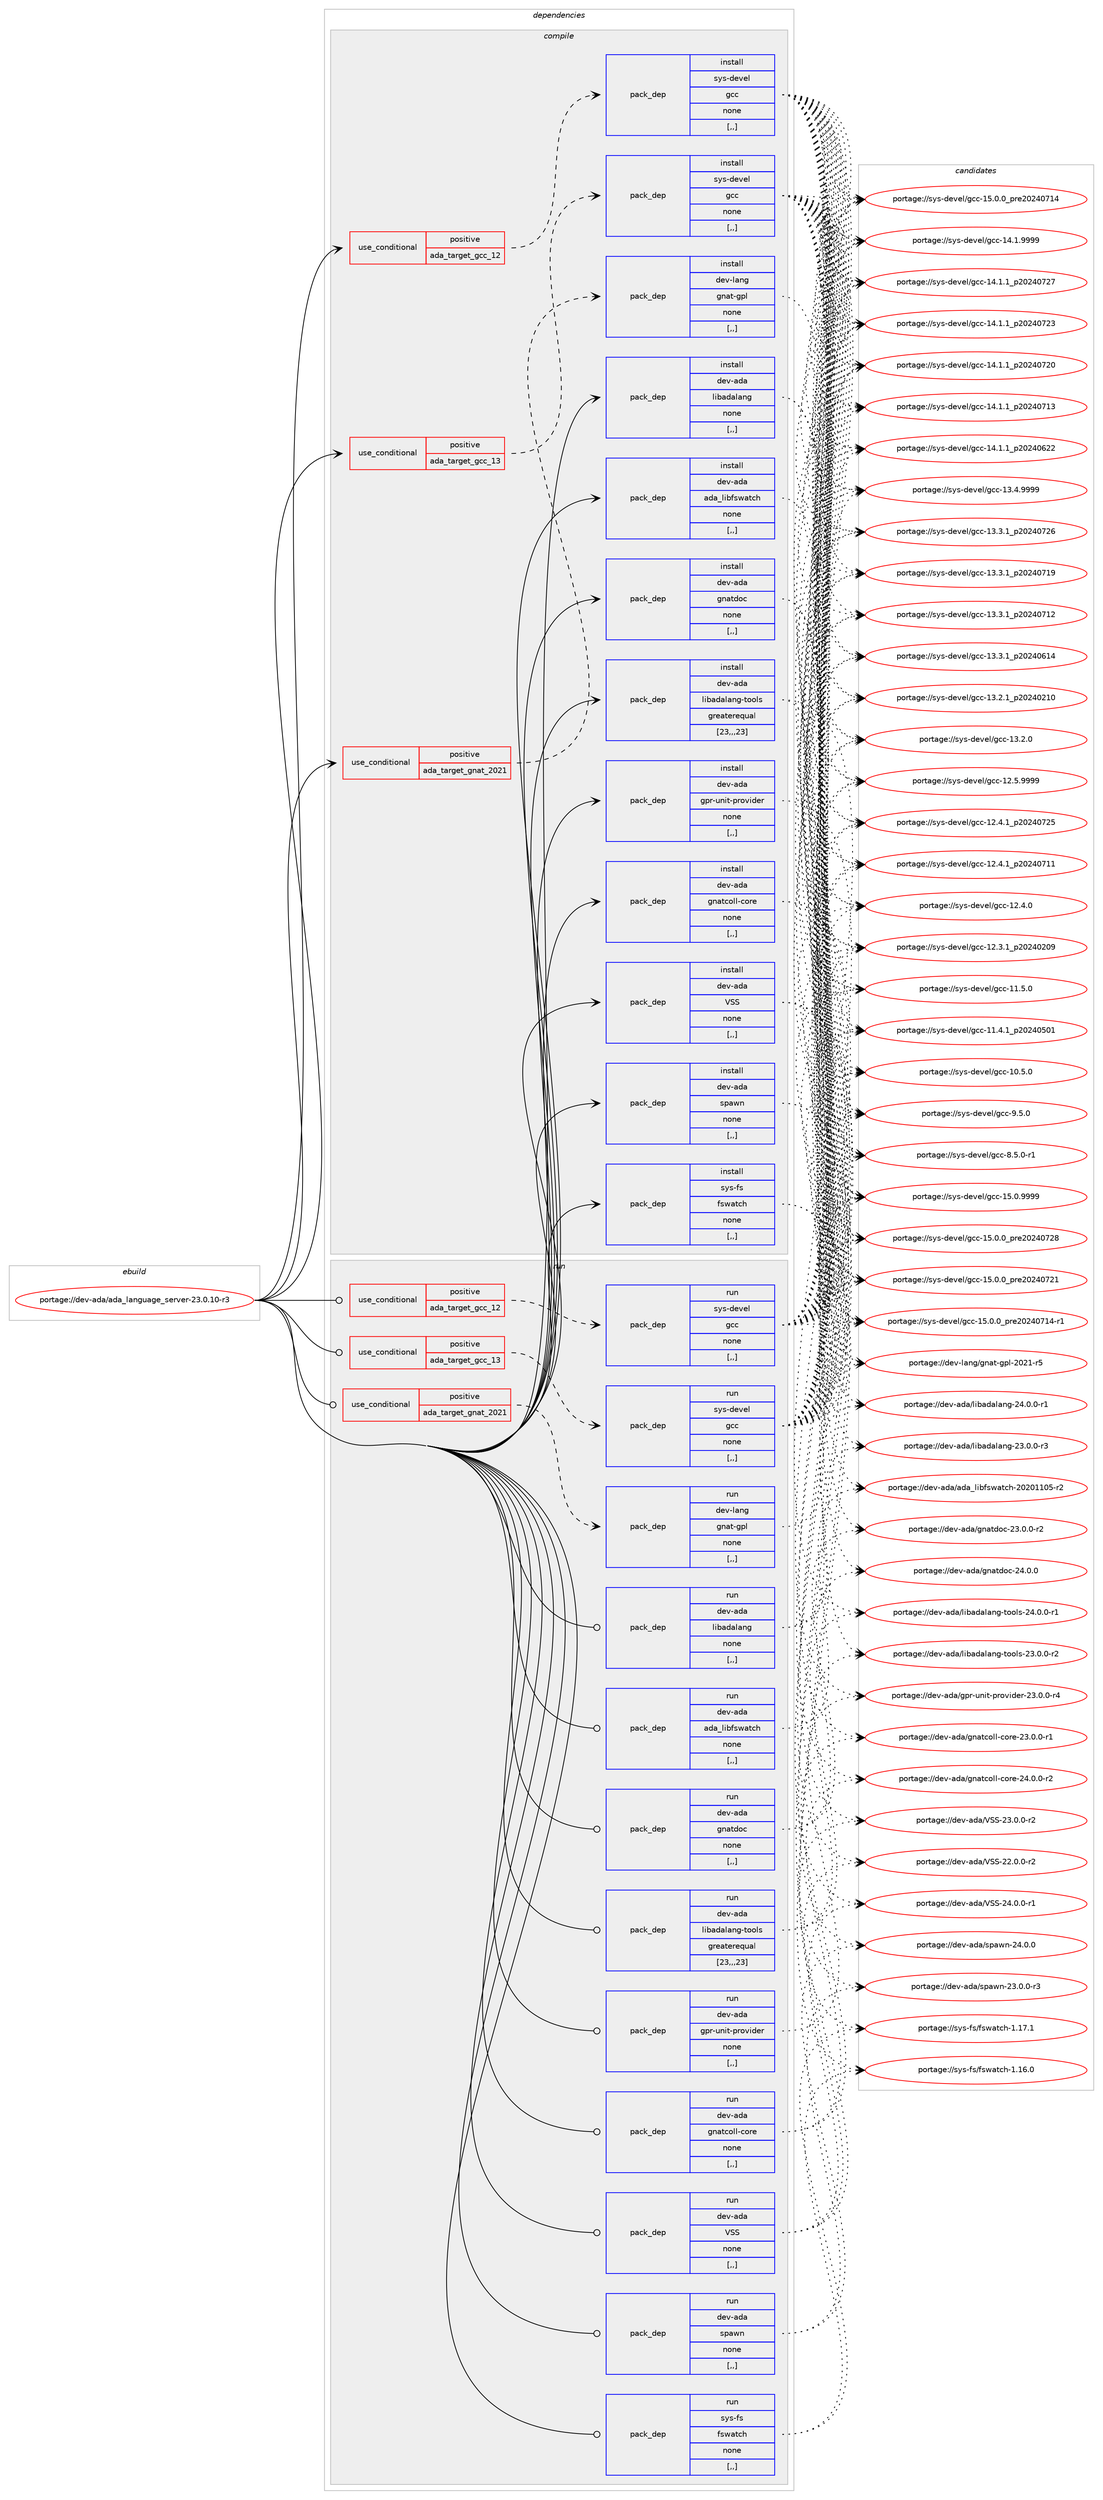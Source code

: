digraph prolog {

# *************
# Graph options
# *************

newrank=true;
concentrate=true;
compound=true;
graph [rankdir=LR,fontname=Helvetica,fontsize=10,ranksep=1.5];#, ranksep=2.5, nodesep=0.2];
edge  [arrowhead=vee];
node  [fontname=Helvetica,fontsize=10];

# **********
# The ebuild
# **********

subgraph cluster_leftcol {
color=gray;
label=<<i>ebuild</i>>;
id [label="portage://dev-ada/ada_language_server-23.0.10-r3", color=red, width=4, href="../dev-ada/ada_language_server-23.0.10-r3.svg"];
}

# ****************
# The dependencies
# ****************

subgraph cluster_midcol {
color=gray;
label=<<i>dependencies</i>>;
subgraph cluster_compile {
fillcolor="#eeeeee";
style=filled;
label=<<i>compile</i>>;
subgraph cond16481 {
dependency63846 [label=<<TABLE BORDER="0" CELLBORDER="1" CELLSPACING="0" CELLPADDING="4"><TR><TD ROWSPAN="3" CELLPADDING="10">use_conditional</TD></TR><TR><TD>positive</TD></TR><TR><TD>ada_target_gcc_12</TD></TR></TABLE>>, shape=none, color=red];
subgraph pack46445 {
dependency63847 [label=<<TABLE BORDER="0" CELLBORDER="1" CELLSPACING="0" CELLPADDING="4" WIDTH="220"><TR><TD ROWSPAN="6" CELLPADDING="30">pack_dep</TD></TR><TR><TD WIDTH="110">install</TD></TR><TR><TD>sys-devel</TD></TR><TR><TD>gcc</TD></TR><TR><TD>none</TD></TR><TR><TD>[,,]</TD></TR></TABLE>>, shape=none, color=blue];
}
dependency63846:e -> dependency63847:w [weight=20,style="dashed",arrowhead="vee"];
}
id:e -> dependency63846:w [weight=20,style="solid",arrowhead="vee"];
subgraph cond16482 {
dependency63848 [label=<<TABLE BORDER="0" CELLBORDER="1" CELLSPACING="0" CELLPADDING="4"><TR><TD ROWSPAN="3" CELLPADDING="10">use_conditional</TD></TR><TR><TD>positive</TD></TR><TR><TD>ada_target_gcc_13</TD></TR></TABLE>>, shape=none, color=red];
subgraph pack46446 {
dependency63849 [label=<<TABLE BORDER="0" CELLBORDER="1" CELLSPACING="0" CELLPADDING="4" WIDTH="220"><TR><TD ROWSPAN="6" CELLPADDING="30">pack_dep</TD></TR><TR><TD WIDTH="110">install</TD></TR><TR><TD>sys-devel</TD></TR><TR><TD>gcc</TD></TR><TR><TD>none</TD></TR><TR><TD>[,,]</TD></TR></TABLE>>, shape=none, color=blue];
}
dependency63848:e -> dependency63849:w [weight=20,style="dashed",arrowhead="vee"];
}
id:e -> dependency63848:w [weight=20,style="solid",arrowhead="vee"];
subgraph cond16483 {
dependency63850 [label=<<TABLE BORDER="0" CELLBORDER="1" CELLSPACING="0" CELLPADDING="4"><TR><TD ROWSPAN="3" CELLPADDING="10">use_conditional</TD></TR><TR><TD>positive</TD></TR><TR><TD>ada_target_gnat_2021</TD></TR></TABLE>>, shape=none, color=red];
subgraph pack46447 {
dependency63851 [label=<<TABLE BORDER="0" CELLBORDER="1" CELLSPACING="0" CELLPADDING="4" WIDTH="220"><TR><TD ROWSPAN="6" CELLPADDING="30">pack_dep</TD></TR><TR><TD WIDTH="110">install</TD></TR><TR><TD>dev-lang</TD></TR><TR><TD>gnat-gpl</TD></TR><TR><TD>none</TD></TR><TR><TD>[,,]</TD></TR></TABLE>>, shape=none, color=blue];
}
dependency63850:e -> dependency63851:w [weight=20,style="dashed",arrowhead="vee"];
}
id:e -> dependency63850:w [weight=20,style="solid",arrowhead="vee"];
subgraph pack46448 {
dependency63852 [label=<<TABLE BORDER="0" CELLBORDER="1" CELLSPACING="0" CELLPADDING="4" WIDTH="220"><TR><TD ROWSPAN="6" CELLPADDING="30">pack_dep</TD></TR><TR><TD WIDTH="110">install</TD></TR><TR><TD>dev-ada</TD></TR><TR><TD>VSS</TD></TR><TR><TD>none</TD></TR><TR><TD>[,,]</TD></TR></TABLE>>, shape=none, color=blue];
}
id:e -> dependency63852:w [weight=20,style="solid",arrowhead="vee"];
subgraph pack46449 {
dependency63853 [label=<<TABLE BORDER="0" CELLBORDER="1" CELLSPACING="0" CELLPADDING="4" WIDTH="220"><TR><TD ROWSPAN="6" CELLPADDING="30">pack_dep</TD></TR><TR><TD WIDTH="110">install</TD></TR><TR><TD>dev-ada</TD></TR><TR><TD>ada_libfswatch</TD></TR><TR><TD>none</TD></TR><TR><TD>[,,]</TD></TR></TABLE>>, shape=none, color=blue];
}
id:e -> dependency63853:w [weight=20,style="solid",arrowhead="vee"];
subgraph pack46450 {
dependency63854 [label=<<TABLE BORDER="0" CELLBORDER="1" CELLSPACING="0" CELLPADDING="4" WIDTH="220"><TR><TD ROWSPAN="6" CELLPADDING="30">pack_dep</TD></TR><TR><TD WIDTH="110">install</TD></TR><TR><TD>dev-ada</TD></TR><TR><TD>gnatcoll-core</TD></TR><TR><TD>none</TD></TR><TR><TD>[,,]</TD></TR></TABLE>>, shape=none, color=blue];
}
id:e -> dependency63854:w [weight=20,style="solid",arrowhead="vee"];
subgraph pack46451 {
dependency63855 [label=<<TABLE BORDER="0" CELLBORDER="1" CELLSPACING="0" CELLPADDING="4" WIDTH="220"><TR><TD ROWSPAN="6" CELLPADDING="30">pack_dep</TD></TR><TR><TD WIDTH="110">install</TD></TR><TR><TD>dev-ada</TD></TR><TR><TD>gnatdoc</TD></TR><TR><TD>none</TD></TR><TR><TD>[,,]</TD></TR></TABLE>>, shape=none, color=blue];
}
id:e -> dependency63855:w [weight=20,style="solid",arrowhead="vee"];
subgraph pack46452 {
dependency63856 [label=<<TABLE BORDER="0" CELLBORDER="1" CELLSPACING="0" CELLPADDING="4" WIDTH="220"><TR><TD ROWSPAN="6" CELLPADDING="30">pack_dep</TD></TR><TR><TD WIDTH="110">install</TD></TR><TR><TD>dev-ada</TD></TR><TR><TD>gpr-unit-provider</TD></TR><TR><TD>none</TD></TR><TR><TD>[,,]</TD></TR></TABLE>>, shape=none, color=blue];
}
id:e -> dependency63856:w [weight=20,style="solid",arrowhead="vee"];
subgraph pack46453 {
dependency63857 [label=<<TABLE BORDER="0" CELLBORDER="1" CELLSPACING="0" CELLPADDING="4" WIDTH="220"><TR><TD ROWSPAN="6" CELLPADDING="30">pack_dep</TD></TR><TR><TD WIDTH="110">install</TD></TR><TR><TD>dev-ada</TD></TR><TR><TD>libadalang</TD></TR><TR><TD>none</TD></TR><TR><TD>[,,]</TD></TR></TABLE>>, shape=none, color=blue];
}
id:e -> dependency63857:w [weight=20,style="solid",arrowhead="vee"];
subgraph pack46454 {
dependency63858 [label=<<TABLE BORDER="0" CELLBORDER="1" CELLSPACING="0" CELLPADDING="4" WIDTH="220"><TR><TD ROWSPAN="6" CELLPADDING="30">pack_dep</TD></TR><TR><TD WIDTH="110">install</TD></TR><TR><TD>dev-ada</TD></TR><TR><TD>libadalang-tools</TD></TR><TR><TD>greaterequal</TD></TR><TR><TD>[23,,,23]</TD></TR></TABLE>>, shape=none, color=blue];
}
id:e -> dependency63858:w [weight=20,style="solid",arrowhead="vee"];
subgraph pack46455 {
dependency63859 [label=<<TABLE BORDER="0" CELLBORDER="1" CELLSPACING="0" CELLPADDING="4" WIDTH="220"><TR><TD ROWSPAN="6" CELLPADDING="30">pack_dep</TD></TR><TR><TD WIDTH="110">install</TD></TR><TR><TD>dev-ada</TD></TR><TR><TD>spawn</TD></TR><TR><TD>none</TD></TR><TR><TD>[,,]</TD></TR></TABLE>>, shape=none, color=blue];
}
id:e -> dependency63859:w [weight=20,style="solid",arrowhead="vee"];
subgraph pack46456 {
dependency63860 [label=<<TABLE BORDER="0" CELLBORDER="1" CELLSPACING="0" CELLPADDING="4" WIDTH="220"><TR><TD ROWSPAN="6" CELLPADDING="30">pack_dep</TD></TR><TR><TD WIDTH="110">install</TD></TR><TR><TD>sys-fs</TD></TR><TR><TD>fswatch</TD></TR><TR><TD>none</TD></TR><TR><TD>[,,]</TD></TR></TABLE>>, shape=none, color=blue];
}
id:e -> dependency63860:w [weight=20,style="solid",arrowhead="vee"];
}
subgraph cluster_compileandrun {
fillcolor="#eeeeee";
style=filled;
label=<<i>compile and run</i>>;
}
subgraph cluster_run {
fillcolor="#eeeeee";
style=filled;
label=<<i>run</i>>;
subgraph cond16484 {
dependency63861 [label=<<TABLE BORDER="0" CELLBORDER="1" CELLSPACING="0" CELLPADDING="4"><TR><TD ROWSPAN="3" CELLPADDING="10">use_conditional</TD></TR><TR><TD>positive</TD></TR><TR><TD>ada_target_gcc_12</TD></TR></TABLE>>, shape=none, color=red];
subgraph pack46457 {
dependency63862 [label=<<TABLE BORDER="0" CELLBORDER="1" CELLSPACING="0" CELLPADDING="4" WIDTH="220"><TR><TD ROWSPAN="6" CELLPADDING="30">pack_dep</TD></TR><TR><TD WIDTH="110">run</TD></TR><TR><TD>sys-devel</TD></TR><TR><TD>gcc</TD></TR><TR><TD>none</TD></TR><TR><TD>[,,]</TD></TR></TABLE>>, shape=none, color=blue];
}
dependency63861:e -> dependency63862:w [weight=20,style="dashed",arrowhead="vee"];
}
id:e -> dependency63861:w [weight=20,style="solid",arrowhead="odot"];
subgraph cond16485 {
dependency63863 [label=<<TABLE BORDER="0" CELLBORDER="1" CELLSPACING="0" CELLPADDING="4"><TR><TD ROWSPAN="3" CELLPADDING="10">use_conditional</TD></TR><TR><TD>positive</TD></TR><TR><TD>ada_target_gcc_13</TD></TR></TABLE>>, shape=none, color=red];
subgraph pack46458 {
dependency63864 [label=<<TABLE BORDER="0" CELLBORDER="1" CELLSPACING="0" CELLPADDING="4" WIDTH="220"><TR><TD ROWSPAN="6" CELLPADDING="30">pack_dep</TD></TR><TR><TD WIDTH="110">run</TD></TR><TR><TD>sys-devel</TD></TR><TR><TD>gcc</TD></TR><TR><TD>none</TD></TR><TR><TD>[,,]</TD></TR></TABLE>>, shape=none, color=blue];
}
dependency63863:e -> dependency63864:w [weight=20,style="dashed",arrowhead="vee"];
}
id:e -> dependency63863:w [weight=20,style="solid",arrowhead="odot"];
subgraph cond16486 {
dependency63865 [label=<<TABLE BORDER="0" CELLBORDER="1" CELLSPACING="0" CELLPADDING="4"><TR><TD ROWSPAN="3" CELLPADDING="10">use_conditional</TD></TR><TR><TD>positive</TD></TR><TR><TD>ada_target_gnat_2021</TD></TR></TABLE>>, shape=none, color=red];
subgraph pack46459 {
dependency63866 [label=<<TABLE BORDER="0" CELLBORDER="1" CELLSPACING="0" CELLPADDING="4" WIDTH="220"><TR><TD ROWSPAN="6" CELLPADDING="30">pack_dep</TD></TR><TR><TD WIDTH="110">run</TD></TR><TR><TD>dev-lang</TD></TR><TR><TD>gnat-gpl</TD></TR><TR><TD>none</TD></TR><TR><TD>[,,]</TD></TR></TABLE>>, shape=none, color=blue];
}
dependency63865:e -> dependency63866:w [weight=20,style="dashed",arrowhead="vee"];
}
id:e -> dependency63865:w [weight=20,style="solid",arrowhead="odot"];
subgraph pack46460 {
dependency63867 [label=<<TABLE BORDER="0" CELLBORDER="1" CELLSPACING="0" CELLPADDING="4" WIDTH="220"><TR><TD ROWSPAN="6" CELLPADDING="30">pack_dep</TD></TR><TR><TD WIDTH="110">run</TD></TR><TR><TD>dev-ada</TD></TR><TR><TD>VSS</TD></TR><TR><TD>none</TD></TR><TR><TD>[,,]</TD></TR></TABLE>>, shape=none, color=blue];
}
id:e -> dependency63867:w [weight=20,style="solid",arrowhead="odot"];
subgraph pack46461 {
dependency63868 [label=<<TABLE BORDER="0" CELLBORDER="1" CELLSPACING="0" CELLPADDING="4" WIDTH="220"><TR><TD ROWSPAN="6" CELLPADDING="30">pack_dep</TD></TR><TR><TD WIDTH="110">run</TD></TR><TR><TD>dev-ada</TD></TR><TR><TD>ada_libfswatch</TD></TR><TR><TD>none</TD></TR><TR><TD>[,,]</TD></TR></TABLE>>, shape=none, color=blue];
}
id:e -> dependency63868:w [weight=20,style="solid",arrowhead="odot"];
subgraph pack46462 {
dependency63869 [label=<<TABLE BORDER="0" CELLBORDER="1" CELLSPACING="0" CELLPADDING="4" WIDTH="220"><TR><TD ROWSPAN="6" CELLPADDING="30">pack_dep</TD></TR><TR><TD WIDTH="110">run</TD></TR><TR><TD>dev-ada</TD></TR><TR><TD>gnatcoll-core</TD></TR><TR><TD>none</TD></TR><TR><TD>[,,]</TD></TR></TABLE>>, shape=none, color=blue];
}
id:e -> dependency63869:w [weight=20,style="solid",arrowhead="odot"];
subgraph pack46463 {
dependency63870 [label=<<TABLE BORDER="0" CELLBORDER="1" CELLSPACING="0" CELLPADDING="4" WIDTH="220"><TR><TD ROWSPAN="6" CELLPADDING="30">pack_dep</TD></TR><TR><TD WIDTH="110">run</TD></TR><TR><TD>dev-ada</TD></TR><TR><TD>gnatdoc</TD></TR><TR><TD>none</TD></TR><TR><TD>[,,]</TD></TR></TABLE>>, shape=none, color=blue];
}
id:e -> dependency63870:w [weight=20,style="solid",arrowhead="odot"];
subgraph pack46464 {
dependency63871 [label=<<TABLE BORDER="0" CELLBORDER="1" CELLSPACING="0" CELLPADDING="4" WIDTH="220"><TR><TD ROWSPAN="6" CELLPADDING="30">pack_dep</TD></TR><TR><TD WIDTH="110">run</TD></TR><TR><TD>dev-ada</TD></TR><TR><TD>gpr-unit-provider</TD></TR><TR><TD>none</TD></TR><TR><TD>[,,]</TD></TR></TABLE>>, shape=none, color=blue];
}
id:e -> dependency63871:w [weight=20,style="solid",arrowhead="odot"];
subgraph pack46465 {
dependency63872 [label=<<TABLE BORDER="0" CELLBORDER="1" CELLSPACING="0" CELLPADDING="4" WIDTH="220"><TR><TD ROWSPAN="6" CELLPADDING="30">pack_dep</TD></TR><TR><TD WIDTH="110">run</TD></TR><TR><TD>dev-ada</TD></TR><TR><TD>libadalang</TD></TR><TR><TD>none</TD></TR><TR><TD>[,,]</TD></TR></TABLE>>, shape=none, color=blue];
}
id:e -> dependency63872:w [weight=20,style="solid",arrowhead="odot"];
subgraph pack46466 {
dependency63873 [label=<<TABLE BORDER="0" CELLBORDER="1" CELLSPACING="0" CELLPADDING="4" WIDTH="220"><TR><TD ROWSPAN="6" CELLPADDING="30">pack_dep</TD></TR><TR><TD WIDTH="110">run</TD></TR><TR><TD>dev-ada</TD></TR><TR><TD>libadalang-tools</TD></TR><TR><TD>greaterequal</TD></TR><TR><TD>[23,,,23]</TD></TR></TABLE>>, shape=none, color=blue];
}
id:e -> dependency63873:w [weight=20,style="solid",arrowhead="odot"];
subgraph pack46467 {
dependency63874 [label=<<TABLE BORDER="0" CELLBORDER="1" CELLSPACING="0" CELLPADDING="4" WIDTH="220"><TR><TD ROWSPAN="6" CELLPADDING="30">pack_dep</TD></TR><TR><TD WIDTH="110">run</TD></TR><TR><TD>dev-ada</TD></TR><TR><TD>spawn</TD></TR><TR><TD>none</TD></TR><TR><TD>[,,]</TD></TR></TABLE>>, shape=none, color=blue];
}
id:e -> dependency63874:w [weight=20,style="solid",arrowhead="odot"];
subgraph pack46468 {
dependency63875 [label=<<TABLE BORDER="0" CELLBORDER="1" CELLSPACING="0" CELLPADDING="4" WIDTH="220"><TR><TD ROWSPAN="6" CELLPADDING="30">pack_dep</TD></TR><TR><TD WIDTH="110">run</TD></TR><TR><TD>sys-fs</TD></TR><TR><TD>fswatch</TD></TR><TR><TD>none</TD></TR><TR><TD>[,,]</TD></TR></TABLE>>, shape=none, color=blue];
}
id:e -> dependency63875:w [weight=20,style="solid",arrowhead="odot"];
}
}

# **************
# The candidates
# **************

subgraph cluster_choices {
rank=same;
color=gray;
label=<<i>candidates</i>>;

subgraph choice46445 {
color=black;
nodesep=1;
choice1151211154510010111810110847103999945495346484657575757 [label="portage://sys-devel/gcc-15.0.9999", color=red, width=4,href="../sys-devel/gcc-15.0.9999.svg"];
choice1151211154510010111810110847103999945495346484648951121141015048505248555056 [label="portage://sys-devel/gcc-15.0.0_pre20240728", color=red, width=4,href="../sys-devel/gcc-15.0.0_pre20240728.svg"];
choice1151211154510010111810110847103999945495346484648951121141015048505248555049 [label="portage://sys-devel/gcc-15.0.0_pre20240721", color=red, width=4,href="../sys-devel/gcc-15.0.0_pre20240721.svg"];
choice11512111545100101118101108471039999454953464846489511211410150485052485549524511449 [label="portage://sys-devel/gcc-15.0.0_pre20240714-r1", color=red, width=4,href="../sys-devel/gcc-15.0.0_pre20240714-r1.svg"];
choice1151211154510010111810110847103999945495346484648951121141015048505248554952 [label="portage://sys-devel/gcc-15.0.0_pre20240714", color=red, width=4,href="../sys-devel/gcc-15.0.0_pre20240714.svg"];
choice1151211154510010111810110847103999945495246494657575757 [label="portage://sys-devel/gcc-14.1.9999", color=red, width=4,href="../sys-devel/gcc-14.1.9999.svg"];
choice1151211154510010111810110847103999945495246494649951125048505248555055 [label="portage://sys-devel/gcc-14.1.1_p20240727", color=red, width=4,href="../sys-devel/gcc-14.1.1_p20240727.svg"];
choice1151211154510010111810110847103999945495246494649951125048505248555051 [label="portage://sys-devel/gcc-14.1.1_p20240723", color=red, width=4,href="../sys-devel/gcc-14.1.1_p20240723.svg"];
choice1151211154510010111810110847103999945495246494649951125048505248555048 [label="portage://sys-devel/gcc-14.1.1_p20240720", color=red, width=4,href="../sys-devel/gcc-14.1.1_p20240720.svg"];
choice1151211154510010111810110847103999945495246494649951125048505248554951 [label="portage://sys-devel/gcc-14.1.1_p20240713", color=red, width=4,href="../sys-devel/gcc-14.1.1_p20240713.svg"];
choice1151211154510010111810110847103999945495246494649951125048505248545050 [label="portage://sys-devel/gcc-14.1.1_p20240622", color=red, width=4,href="../sys-devel/gcc-14.1.1_p20240622.svg"];
choice1151211154510010111810110847103999945495146524657575757 [label="portage://sys-devel/gcc-13.4.9999", color=red, width=4,href="../sys-devel/gcc-13.4.9999.svg"];
choice1151211154510010111810110847103999945495146514649951125048505248555054 [label="portage://sys-devel/gcc-13.3.1_p20240726", color=red, width=4,href="../sys-devel/gcc-13.3.1_p20240726.svg"];
choice1151211154510010111810110847103999945495146514649951125048505248554957 [label="portage://sys-devel/gcc-13.3.1_p20240719", color=red, width=4,href="../sys-devel/gcc-13.3.1_p20240719.svg"];
choice1151211154510010111810110847103999945495146514649951125048505248554950 [label="portage://sys-devel/gcc-13.3.1_p20240712", color=red, width=4,href="../sys-devel/gcc-13.3.1_p20240712.svg"];
choice1151211154510010111810110847103999945495146514649951125048505248544952 [label="portage://sys-devel/gcc-13.3.1_p20240614", color=red, width=4,href="../sys-devel/gcc-13.3.1_p20240614.svg"];
choice1151211154510010111810110847103999945495146504649951125048505248504948 [label="portage://sys-devel/gcc-13.2.1_p20240210", color=red, width=4,href="../sys-devel/gcc-13.2.1_p20240210.svg"];
choice1151211154510010111810110847103999945495146504648 [label="portage://sys-devel/gcc-13.2.0", color=red, width=4,href="../sys-devel/gcc-13.2.0.svg"];
choice1151211154510010111810110847103999945495046534657575757 [label="portage://sys-devel/gcc-12.5.9999", color=red, width=4,href="../sys-devel/gcc-12.5.9999.svg"];
choice1151211154510010111810110847103999945495046524649951125048505248555053 [label="portage://sys-devel/gcc-12.4.1_p20240725", color=red, width=4,href="../sys-devel/gcc-12.4.1_p20240725.svg"];
choice1151211154510010111810110847103999945495046524649951125048505248554949 [label="portage://sys-devel/gcc-12.4.1_p20240711", color=red, width=4,href="../sys-devel/gcc-12.4.1_p20240711.svg"];
choice1151211154510010111810110847103999945495046524648 [label="portage://sys-devel/gcc-12.4.0", color=red, width=4,href="../sys-devel/gcc-12.4.0.svg"];
choice1151211154510010111810110847103999945495046514649951125048505248504857 [label="portage://sys-devel/gcc-12.3.1_p20240209", color=red, width=4,href="../sys-devel/gcc-12.3.1_p20240209.svg"];
choice1151211154510010111810110847103999945494946534648 [label="portage://sys-devel/gcc-11.5.0", color=red, width=4,href="../sys-devel/gcc-11.5.0.svg"];
choice1151211154510010111810110847103999945494946524649951125048505248534849 [label="portage://sys-devel/gcc-11.4.1_p20240501", color=red, width=4,href="../sys-devel/gcc-11.4.1_p20240501.svg"];
choice1151211154510010111810110847103999945494846534648 [label="portage://sys-devel/gcc-10.5.0", color=red, width=4,href="../sys-devel/gcc-10.5.0.svg"];
choice11512111545100101118101108471039999455746534648 [label="portage://sys-devel/gcc-9.5.0", color=red, width=4,href="../sys-devel/gcc-9.5.0.svg"];
choice115121115451001011181011084710399994556465346484511449 [label="portage://sys-devel/gcc-8.5.0-r1", color=red, width=4,href="../sys-devel/gcc-8.5.0-r1.svg"];
dependency63847:e -> choice1151211154510010111810110847103999945495346484657575757:w [style=dotted,weight="100"];
dependency63847:e -> choice1151211154510010111810110847103999945495346484648951121141015048505248555056:w [style=dotted,weight="100"];
dependency63847:e -> choice1151211154510010111810110847103999945495346484648951121141015048505248555049:w [style=dotted,weight="100"];
dependency63847:e -> choice11512111545100101118101108471039999454953464846489511211410150485052485549524511449:w [style=dotted,weight="100"];
dependency63847:e -> choice1151211154510010111810110847103999945495346484648951121141015048505248554952:w [style=dotted,weight="100"];
dependency63847:e -> choice1151211154510010111810110847103999945495246494657575757:w [style=dotted,weight="100"];
dependency63847:e -> choice1151211154510010111810110847103999945495246494649951125048505248555055:w [style=dotted,weight="100"];
dependency63847:e -> choice1151211154510010111810110847103999945495246494649951125048505248555051:w [style=dotted,weight="100"];
dependency63847:e -> choice1151211154510010111810110847103999945495246494649951125048505248555048:w [style=dotted,weight="100"];
dependency63847:e -> choice1151211154510010111810110847103999945495246494649951125048505248554951:w [style=dotted,weight="100"];
dependency63847:e -> choice1151211154510010111810110847103999945495246494649951125048505248545050:w [style=dotted,weight="100"];
dependency63847:e -> choice1151211154510010111810110847103999945495146524657575757:w [style=dotted,weight="100"];
dependency63847:e -> choice1151211154510010111810110847103999945495146514649951125048505248555054:w [style=dotted,weight="100"];
dependency63847:e -> choice1151211154510010111810110847103999945495146514649951125048505248554957:w [style=dotted,weight="100"];
dependency63847:e -> choice1151211154510010111810110847103999945495146514649951125048505248554950:w [style=dotted,weight="100"];
dependency63847:e -> choice1151211154510010111810110847103999945495146514649951125048505248544952:w [style=dotted,weight="100"];
dependency63847:e -> choice1151211154510010111810110847103999945495146504649951125048505248504948:w [style=dotted,weight="100"];
dependency63847:e -> choice1151211154510010111810110847103999945495146504648:w [style=dotted,weight="100"];
dependency63847:e -> choice1151211154510010111810110847103999945495046534657575757:w [style=dotted,weight="100"];
dependency63847:e -> choice1151211154510010111810110847103999945495046524649951125048505248555053:w [style=dotted,weight="100"];
dependency63847:e -> choice1151211154510010111810110847103999945495046524649951125048505248554949:w [style=dotted,weight="100"];
dependency63847:e -> choice1151211154510010111810110847103999945495046524648:w [style=dotted,weight="100"];
dependency63847:e -> choice1151211154510010111810110847103999945495046514649951125048505248504857:w [style=dotted,weight="100"];
dependency63847:e -> choice1151211154510010111810110847103999945494946534648:w [style=dotted,weight="100"];
dependency63847:e -> choice1151211154510010111810110847103999945494946524649951125048505248534849:w [style=dotted,weight="100"];
dependency63847:e -> choice1151211154510010111810110847103999945494846534648:w [style=dotted,weight="100"];
dependency63847:e -> choice11512111545100101118101108471039999455746534648:w [style=dotted,weight="100"];
dependency63847:e -> choice115121115451001011181011084710399994556465346484511449:w [style=dotted,weight="100"];
}
subgraph choice46446 {
color=black;
nodesep=1;
choice1151211154510010111810110847103999945495346484657575757 [label="portage://sys-devel/gcc-15.0.9999", color=red, width=4,href="../sys-devel/gcc-15.0.9999.svg"];
choice1151211154510010111810110847103999945495346484648951121141015048505248555056 [label="portage://sys-devel/gcc-15.0.0_pre20240728", color=red, width=4,href="../sys-devel/gcc-15.0.0_pre20240728.svg"];
choice1151211154510010111810110847103999945495346484648951121141015048505248555049 [label="portage://sys-devel/gcc-15.0.0_pre20240721", color=red, width=4,href="../sys-devel/gcc-15.0.0_pre20240721.svg"];
choice11512111545100101118101108471039999454953464846489511211410150485052485549524511449 [label="portage://sys-devel/gcc-15.0.0_pre20240714-r1", color=red, width=4,href="../sys-devel/gcc-15.0.0_pre20240714-r1.svg"];
choice1151211154510010111810110847103999945495346484648951121141015048505248554952 [label="portage://sys-devel/gcc-15.0.0_pre20240714", color=red, width=4,href="../sys-devel/gcc-15.0.0_pre20240714.svg"];
choice1151211154510010111810110847103999945495246494657575757 [label="portage://sys-devel/gcc-14.1.9999", color=red, width=4,href="../sys-devel/gcc-14.1.9999.svg"];
choice1151211154510010111810110847103999945495246494649951125048505248555055 [label="portage://sys-devel/gcc-14.1.1_p20240727", color=red, width=4,href="../sys-devel/gcc-14.1.1_p20240727.svg"];
choice1151211154510010111810110847103999945495246494649951125048505248555051 [label="portage://sys-devel/gcc-14.1.1_p20240723", color=red, width=4,href="../sys-devel/gcc-14.1.1_p20240723.svg"];
choice1151211154510010111810110847103999945495246494649951125048505248555048 [label="portage://sys-devel/gcc-14.1.1_p20240720", color=red, width=4,href="../sys-devel/gcc-14.1.1_p20240720.svg"];
choice1151211154510010111810110847103999945495246494649951125048505248554951 [label="portage://sys-devel/gcc-14.1.1_p20240713", color=red, width=4,href="../sys-devel/gcc-14.1.1_p20240713.svg"];
choice1151211154510010111810110847103999945495246494649951125048505248545050 [label="portage://sys-devel/gcc-14.1.1_p20240622", color=red, width=4,href="../sys-devel/gcc-14.1.1_p20240622.svg"];
choice1151211154510010111810110847103999945495146524657575757 [label="portage://sys-devel/gcc-13.4.9999", color=red, width=4,href="../sys-devel/gcc-13.4.9999.svg"];
choice1151211154510010111810110847103999945495146514649951125048505248555054 [label="portage://sys-devel/gcc-13.3.1_p20240726", color=red, width=4,href="../sys-devel/gcc-13.3.1_p20240726.svg"];
choice1151211154510010111810110847103999945495146514649951125048505248554957 [label="portage://sys-devel/gcc-13.3.1_p20240719", color=red, width=4,href="../sys-devel/gcc-13.3.1_p20240719.svg"];
choice1151211154510010111810110847103999945495146514649951125048505248554950 [label="portage://sys-devel/gcc-13.3.1_p20240712", color=red, width=4,href="../sys-devel/gcc-13.3.1_p20240712.svg"];
choice1151211154510010111810110847103999945495146514649951125048505248544952 [label="portage://sys-devel/gcc-13.3.1_p20240614", color=red, width=4,href="../sys-devel/gcc-13.3.1_p20240614.svg"];
choice1151211154510010111810110847103999945495146504649951125048505248504948 [label="portage://sys-devel/gcc-13.2.1_p20240210", color=red, width=4,href="../sys-devel/gcc-13.2.1_p20240210.svg"];
choice1151211154510010111810110847103999945495146504648 [label="portage://sys-devel/gcc-13.2.0", color=red, width=4,href="../sys-devel/gcc-13.2.0.svg"];
choice1151211154510010111810110847103999945495046534657575757 [label="portage://sys-devel/gcc-12.5.9999", color=red, width=4,href="../sys-devel/gcc-12.5.9999.svg"];
choice1151211154510010111810110847103999945495046524649951125048505248555053 [label="portage://sys-devel/gcc-12.4.1_p20240725", color=red, width=4,href="../sys-devel/gcc-12.4.1_p20240725.svg"];
choice1151211154510010111810110847103999945495046524649951125048505248554949 [label="portage://sys-devel/gcc-12.4.1_p20240711", color=red, width=4,href="../sys-devel/gcc-12.4.1_p20240711.svg"];
choice1151211154510010111810110847103999945495046524648 [label="portage://sys-devel/gcc-12.4.0", color=red, width=4,href="../sys-devel/gcc-12.4.0.svg"];
choice1151211154510010111810110847103999945495046514649951125048505248504857 [label="portage://sys-devel/gcc-12.3.1_p20240209", color=red, width=4,href="../sys-devel/gcc-12.3.1_p20240209.svg"];
choice1151211154510010111810110847103999945494946534648 [label="portage://sys-devel/gcc-11.5.0", color=red, width=4,href="../sys-devel/gcc-11.5.0.svg"];
choice1151211154510010111810110847103999945494946524649951125048505248534849 [label="portage://sys-devel/gcc-11.4.1_p20240501", color=red, width=4,href="../sys-devel/gcc-11.4.1_p20240501.svg"];
choice1151211154510010111810110847103999945494846534648 [label="portage://sys-devel/gcc-10.5.0", color=red, width=4,href="../sys-devel/gcc-10.5.0.svg"];
choice11512111545100101118101108471039999455746534648 [label="portage://sys-devel/gcc-9.5.0", color=red, width=4,href="../sys-devel/gcc-9.5.0.svg"];
choice115121115451001011181011084710399994556465346484511449 [label="portage://sys-devel/gcc-8.5.0-r1", color=red, width=4,href="../sys-devel/gcc-8.5.0-r1.svg"];
dependency63849:e -> choice1151211154510010111810110847103999945495346484657575757:w [style=dotted,weight="100"];
dependency63849:e -> choice1151211154510010111810110847103999945495346484648951121141015048505248555056:w [style=dotted,weight="100"];
dependency63849:e -> choice1151211154510010111810110847103999945495346484648951121141015048505248555049:w [style=dotted,weight="100"];
dependency63849:e -> choice11512111545100101118101108471039999454953464846489511211410150485052485549524511449:w [style=dotted,weight="100"];
dependency63849:e -> choice1151211154510010111810110847103999945495346484648951121141015048505248554952:w [style=dotted,weight="100"];
dependency63849:e -> choice1151211154510010111810110847103999945495246494657575757:w [style=dotted,weight="100"];
dependency63849:e -> choice1151211154510010111810110847103999945495246494649951125048505248555055:w [style=dotted,weight="100"];
dependency63849:e -> choice1151211154510010111810110847103999945495246494649951125048505248555051:w [style=dotted,weight="100"];
dependency63849:e -> choice1151211154510010111810110847103999945495246494649951125048505248555048:w [style=dotted,weight="100"];
dependency63849:e -> choice1151211154510010111810110847103999945495246494649951125048505248554951:w [style=dotted,weight="100"];
dependency63849:e -> choice1151211154510010111810110847103999945495246494649951125048505248545050:w [style=dotted,weight="100"];
dependency63849:e -> choice1151211154510010111810110847103999945495146524657575757:w [style=dotted,weight="100"];
dependency63849:e -> choice1151211154510010111810110847103999945495146514649951125048505248555054:w [style=dotted,weight="100"];
dependency63849:e -> choice1151211154510010111810110847103999945495146514649951125048505248554957:w [style=dotted,weight="100"];
dependency63849:e -> choice1151211154510010111810110847103999945495146514649951125048505248554950:w [style=dotted,weight="100"];
dependency63849:e -> choice1151211154510010111810110847103999945495146514649951125048505248544952:w [style=dotted,weight="100"];
dependency63849:e -> choice1151211154510010111810110847103999945495146504649951125048505248504948:w [style=dotted,weight="100"];
dependency63849:e -> choice1151211154510010111810110847103999945495146504648:w [style=dotted,weight="100"];
dependency63849:e -> choice1151211154510010111810110847103999945495046534657575757:w [style=dotted,weight="100"];
dependency63849:e -> choice1151211154510010111810110847103999945495046524649951125048505248555053:w [style=dotted,weight="100"];
dependency63849:e -> choice1151211154510010111810110847103999945495046524649951125048505248554949:w [style=dotted,weight="100"];
dependency63849:e -> choice1151211154510010111810110847103999945495046524648:w [style=dotted,weight="100"];
dependency63849:e -> choice1151211154510010111810110847103999945495046514649951125048505248504857:w [style=dotted,weight="100"];
dependency63849:e -> choice1151211154510010111810110847103999945494946534648:w [style=dotted,weight="100"];
dependency63849:e -> choice1151211154510010111810110847103999945494946524649951125048505248534849:w [style=dotted,weight="100"];
dependency63849:e -> choice1151211154510010111810110847103999945494846534648:w [style=dotted,weight="100"];
dependency63849:e -> choice11512111545100101118101108471039999455746534648:w [style=dotted,weight="100"];
dependency63849:e -> choice115121115451001011181011084710399994556465346484511449:w [style=dotted,weight="100"];
}
subgraph choice46447 {
color=black;
nodesep=1;
choice100101118451089711010347103110971164510311210845504850494511453 [label="portage://dev-lang/gnat-gpl-2021-r5", color=red, width=4,href="../dev-lang/gnat-gpl-2021-r5.svg"];
dependency63851:e -> choice100101118451089711010347103110971164510311210845504850494511453:w [style=dotted,weight="100"];
}
subgraph choice46448 {
color=black;
nodesep=1;
choice10010111845971009747868383455052464846484511449 [label="portage://dev-ada/VSS-24.0.0-r1", color=red, width=4,href="../dev-ada/VSS-24.0.0-r1.svg"];
choice10010111845971009747868383455051464846484511450 [label="portage://dev-ada/VSS-23.0.0-r2", color=red, width=4,href="../dev-ada/VSS-23.0.0-r2.svg"];
choice10010111845971009747868383455050464846484511450 [label="portage://dev-ada/VSS-22.0.0-r2", color=red, width=4,href="../dev-ada/VSS-22.0.0-r2.svg"];
dependency63852:e -> choice10010111845971009747868383455052464846484511449:w [style=dotted,weight="100"];
dependency63852:e -> choice10010111845971009747868383455051464846484511450:w [style=dotted,weight="100"];
dependency63852:e -> choice10010111845971009747868383455050464846484511450:w [style=dotted,weight="100"];
}
subgraph choice46449 {
color=black;
nodesep=1;
choice100101118459710097479710097951081059810211511997116991044550485048494948534511450 [label="portage://dev-ada/ada_libfswatch-20201105-r2", color=red, width=4,href="../dev-ada/ada_libfswatch-20201105-r2.svg"];
dependency63853:e -> choice100101118459710097479710097951081059810211511997116991044550485048494948534511450:w [style=dotted,weight="100"];
}
subgraph choice46450 {
color=black;
nodesep=1;
choice1001011184597100974710311097116991111081084599111114101455052464846484511450 [label="portage://dev-ada/gnatcoll-core-24.0.0-r2", color=red, width=4,href="../dev-ada/gnatcoll-core-24.0.0-r2.svg"];
choice1001011184597100974710311097116991111081084599111114101455051464846484511449 [label="portage://dev-ada/gnatcoll-core-23.0.0-r1", color=red, width=4,href="../dev-ada/gnatcoll-core-23.0.0-r1.svg"];
dependency63854:e -> choice1001011184597100974710311097116991111081084599111114101455052464846484511450:w [style=dotted,weight="100"];
dependency63854:e -> choice1001011184597100974710311097116991111081084599111114101455051464846484511449:w [style=dotted,weight="100"];
}
subgraph choice46451 {
color=black;
nodesep=1;
choice10010111845971009747103110971161001119945505246484648 [label="portage://dev-ada/gnatdoc-24.0.0", color=red, width=4,href="../dev-ada/gnatdoc-24.0.0.svg"];
choice100101118459710097471031109711610011199455051464846484511450 [label="portage://dev-ada/gnatdoc-23.0.0-r2", color=red, width=4,href="../dev-ada/gnatdoc-23.0.0-r2.svg"];
dependency63855:e -> choice10010111845971009747103110971161001119945505246484648:w [style=dotted,weight="100"];
dependency63855:e -> choice100101118459710097471031109711610011199455051464846484511450:w [style=dotted,weight="100"];
}
subgraph choice46452 {
color=black;
nodesep=1;
choice100101118459710097471031121144511711010511645112114111118105100101114455051464846484511452 [label="portage://dev-ada/gpr-unit-provider-23.0.0-r4", color=red, width=4,href="../dev-ada/gpr-unit-provider-23.0.0-r4.svg"];
dependency63856:e -> choice100101118459710097471031121144511711010511645112114111118105100101114455051464846484511452:w [style=dotted,weight="100"];
}
subgraph choice46453 {
color=black;
nodesep=1;
choice1001011184597100974710810598971009710897110103455052464846484511449 [label="portage://dev-ada/libadalang-24.0.0-r1", color=red, width=4,href="../dev-ada/libadalang-24.0.0-r1.svg"];
choice1001011184597100974710810598971009710897110103455051464846484511451 [label="portage://dev-ada/libadalang-23.0.0-r3", color=red, width=4,href="../dev-ada/libadalang-23.0.0-r3.svg"];
dependency63857:e -> choice1001011184597100974710810598971009710897110103455052464846484511449:w [style=dotted,weight="100"];
dependency63857:e -> choice1001011184597100974710810598971009710897110103455051464846484511451:w [style=dotted,weight="100"];
}
subgraph choice46454 {
color=black;
nodesep=1;
choice100101118459710097471081059897100971089711010345116111111108115455052464846484511449 [label="portage://dev-ada/libadalang-tools-24.0.0-r1", color=red, width=4,href="../dev-ada/libadalang-tools-24.0.0-r1.svg"];
choice100101118459710097471081059897100971089711010345116111111108115455051464846484511450 [label="portage://dev-ada/libadalang-tools-23.0.0-r2", color=red, width=4,href="../dev-ada/libadalang-tools-23.0.0-r2.svg"];
dependency63858:e -> choice100101118459710097471081059897100971089711010345116111111108115455052464846484511449:w [style=dotted,weight="100"];
dependency63858:e -> choice100101118459710097471081059897100971089711010345116111111108115455051464846484511450:w [style=dotted,weight="100"];
}
subgraph choice46455 {
color=black;
nodesep=1;
choice100101118459710097471151129711911045505246484648 [label="portage://dev-ada/spawn-24.0.0", color=red, width=4,href="../dev-ada/spawn-24.0.0.svg"];
choice1001011184597100974711511297119110455051464846484511451 [label="portage://dev-ada/spawn-23.0.0-r3", color=red, width=4,href="../dev-ada/spawn-23.0.0-r3.svg"];
dependency63859:e -> choice100101118459710097471151129711911045505246484648:w [style=dotted,weight="100"];
dependency63859:e -> choice1001011184597100974711511297119110455051464846484511451:w [style=dotted,weight="100"];
}
subgraph choice46456 {
color=black;
nodesep=1;
choice1151211154510211547102115119971169910445494649554649 [label="portage://sys-fs/fswatch-1.17.1", color=red, width=4,href="../sys-fs/fswatch-1.17.1.svg"];
choice1151211154510211547102115119971169910445494649544648 [label="portage://sys-fs/fswatch-1.16.0", color=red, width=4,href="../sys-fs/fswatch-1.16.0.svg"];
dependency63860:e -> choice1151211154510211547102115119971169910445494649554649:w [style=dotted,weight="100"];
dependency63860:e -> choice1151211154510211547102115119971169910445494649544648:w [style=dotted,weight="100"];
}
subgraph choice46457 {
color=black;
nodesep=1;
choice1151211154510010111810110847103999945495346484657575757 [label="portage://sys-devel/gcc-15.0.9999", color=red, width=4,href="../sys-devel/gcc-15.0.9999.svg"];
choice1151211154510010111810110847103999945495346484648951121141015048505248555056 [label="portage://sys-devel/gcc-15.0.0_pre20240728", color=red, width=4,href="../sys-devel/gcc-15.0.0_pre20240728.svg"];
choice1151211154510010111810110847103999945495346484648951121141015048505248555049 [label="portage://sys-devel/gcc-15.0.0_pre20240721", color=red, width=4,href="../sys-devel/gcc-15.0.0_pre20240721.svg"];
choice11512111545100101118101108471039999454953464846489511211410150485052485549524511449 [label="portage://sys-devel/gcc-15.0.0_pre20240714-r1", color=red, width=4,href="../sys-devel/gcc-15.0.0_pre20240714-r1.svg"];
choice1151211154510010111810110847103999945495346484648951121141015048505248554952 [label="portage://sys-devel/gcc-15.0.0_pre20240714", color=red, width=4,href="../sys-devel/gcc-15.0.0_pre20240714.svg"];
choice1151211154510010111810110847103999945495246494657575757 [label="portage://sys-devel/gcc-14.1.9999", color=red, width=4,href="../sys-devel/gcc-14.1.9999.svg"];
choice1151211154510010111810110847103999945495246494649951125048505248555055 [label="portage://sys-devel/gcc-14.1.1_p20240727", color=red, width=4,href="../sys-devel/gcc-14.1.1_p20240727.svg"];
choice1151211154510010111810110847103999945495246494649951125048505248555051 [label="portage://sys-devel/gcc-14.1.1_p20240723", color=red, width=4,href="../sys-devel/gcc-14.1.1_p20240723.svg"];
choice1151211154510010111810110847103999945495246494649951125048505248555048 [label="portage://sys-devel/gcc-14.1.1_p20240720", color=red, width=4,href="../sys-devel/gcc-14.1.1_p20240720.svg"];
choice1151211154510010111810110847103999945495246494649951125048505248554951 [label="portage://sys-devel/gcc-14.1.1_p20240713", color=red, width=4,href="../sys-devel/gcc-14.1.1_p20240713.svg"];
choice1151211154510010111810110847103999945495246494649951125048505248545050 [label="portage://sys-devel/gcc-14.1.1_p20240622", color=red, width=4,href="../sys-devel/gcc-14.1.1_p20240622.svg"];
choice1151211154510010111810110847103999945495146524657575757 [label="portage://sys-devel/gcc-13.4.9999", color=red, width=4,href="../sys-devel/gcc-13.4.9999.svg"];
choice1151211154510010111810110847103999945495146514649951125048505248555054 [label="portage://sys-devel/gcc-13.3.1_p20240726", color=red, width=4,href="../sys-devel/gcc-13.3.1_p20240726.svg"];
choice1151211154510010111810110847103999945495146514649951125048505248554957 [label="portage://sys-devel/gcc-13.3.1_p20240719", color=red, width=4,href="../sys-devel/gcc-13.3.1_p20240719.svg"];
choice1151211154510010111810110847103999945495146514649951125048505248554950 [label="portage://sys-devel/gcc-13.3.1_p20240712", color=red, width=4,href="../sys-devel/gcc-13.3.1_p20240712.svg"];
choice1151211154510010111810110847103999945495146514649951125048505248544952 [label="portage://sys-devel/gcc-13.3.1_p20240614", color=red, width=4,href="../sys-devel/gcc-13.3.1_p20240614.svg"];
choice1151211154510010111810110847103999945495146504649951125048505248504948 [label="portage://sys-devel/gcc-13.2.1_p20240210", color=red, width=4,href="../sys-devel/gcc-13.2.1_p20240210.svg"];
choice1151211154510010111810110847103999945495146504648 [label="portage://sys-devel/gcc-13.2.0", color=red, width=4,href="../sys-devel/gcc-13.2.0.svg"];
choice1151211154510010111810110847103999945495046534657575757 [label="portage://sys-devel/gcc-12.5.9999", color=red, width=4,href="../sys-devel/gcc-12.5.9999.svg"];
choice1151211154510010111810110847103999945495046524649951125048505248555053 [label="portage://sys-devel/gcc-12.4.1_p20240725", color=red, width=4,href="../sys-devel/gcc-12.4.1_p20240725.svg"];
choice1151211154510010111810110847103999945495046524649951125048505248554949 [label="portage://sys-devel/gcc-12.4.1_p20240711", color=red, width=4,href="../sys-devel/gcc-12.4.1_p20240711.svg"];
choice1151211154510010111810110847103999945495046524648 [label="portage://sys-devel/gcc-12.4.0", color=red, width=4,href="../sys-devel/gcc-12.4.0.svg"];
choice1151211154510010111810110847103999945495046514649951125048505248504857 [label="portage://sys-devel/gcc-12.3.1_p20240209", color=red, width=4,href="../sys-devel/gcc-12.3.1_p20240209.svg"];
choice1151211154510010111810110847103999945494946534648 [label="portage://sys-devel/gcc-11.5.0", color=red, width=4,href="../sys-devel/gcc-11.5.0.svg"];
choice1151211154510010111810110847103999945494946524649951125048505248534849 [label="portage://sys-devel/gcc-11.4.1_p20240501", color=red, width=4,href="../sys-devel/gcc-11.4.1_p20240501.svg"];
choice1151211154510010111810110847103999945494846534648 [label="portage://sys-devel/gcc-10.5.0", color=red, width=4,href="../sys-devel/gcc-10.5.0.svg"];
choice11512111545100101118101108471039999455746534648 [label="portage://sys-devel/gcc-9.5.0", color=red, width=4,href="../sys-devel/gcc-9.5.0.svg"];
choice115121115451001011181011084710399994556465346484511449 [label="portage://sys-devel/gcc-8.5.0-r1", color=red, width=4,href="../sys-devel/gcc-8.5.0-r1.svg"];
dependency63862:e -> choice1151211154510010111810110847103999945495346484657575757:w [style=dotted,weight="100"];
dependency63862:e -> choice1151211154510010111810110847103999945495346484648951121141015048505248555056:w [style=dotted,weight="100"];
dependency63862:e -> choice1151211154510010111810110847103999945495346484648951121141015048505248555049:w [style=dotted,weight="100"];
dependency63862:e -> choice11512111545100101118101108471039999454953464846489511211410150485052485549524511449:w [style=dotted,weight="100"];
dependency63862:e -> choice1151211154510010111810110847103999945495346484648951121141015048505248554952:w [style=dotted,weight="100"];
dependency63862:e -> choice1151211154510010111810110847103999945495246494657575757:w [style=dotted,weight="100"];
dependency63862:e -> choice1151211154510010111810110847103999945495246494649951125048505248555055:w [style=dotted,weight="100"];
dependency63862:e -> choice1151211154510010111810110847103999945495246494649951125048505248555051:w [style=dotted,weight="100"];
dependency63862:e -> choice1151211154510010111810110847103999945495246494649951125048505248555048:w [style=dotted,weight="100"];
dependency63862:e -> choice1151211154510010111810110847103999945495246494649951125048505248554951:w [style=dotted,weight="100"];
dependency63862:e -> choice1151211154510010111810110847103999945495246494649951125048505248545050:w [style=dotted,weight="100"];
dependency63862:e -> choice1151211154510010111810110847103999945495146524657575757:w [style=dotted,weight="100"];
dependency63862:e -> choice1151211154510010111810110847103999945495146514649951125048505248555054:w [style=dotted,weight="100"];
dependency63862:e -> choice1151211154510010111810110847103999945495146514649951125048505248554957:w [style=dotted,weight="100"];
dependency63862:e -> choice1151211154510010111810110847103999945495146514649951125048505248554950:w [style=dotted,weight="100"];
dependency63862:e -> choice1151211154510010111810110847103999945495146514649951125048505248544952:w [style=dotted,weight="100"];
dependency63862:e -> choice1151211154510010111810110847103999945495146504649951125048505248504948:w [style=dotted,weight="100"];
dependency63862:e -> choice1151211154510010111810110847103999945495146504648:w [style=dotted,weight="100"];
dependency63862:e -> choice1151211154510010111810110847103999945495046534657575757:w [style=dotted,weight="100"];
dependency63862:e -> choice1151211154510010111810110847103999945495046524649951125048505248555053:w [style=dotted,weight="100"];
dependency63862:e -> choice1151211154510010111810110847103999945495046524649951125048505248554949:w [style=dotted,weight="100"];
dependency63862:e -> choice1151211154510010111810110847103999945495046524648:w [style=dotted,weight="100"];
dependency63862:e -> choice1151211154510010111810110847103999945495046514649951125048505248504857:w [style=dotted,weight="100"];
dependency63862:e -> choice1151211154510010111810110847103999945494946534648:w [style=dotted,weight="100"];
dependency63862:e -> choice1151211154510010111810110847103999945494946524649951125048505248534849:w [style=dotted,weight="100"];
dependency63862:e -> choice1151211154510010111810110847103999945494846534648:w [style=dotted,weight="100"];
dependency63862:e -> choice11512111545100101118101108471039999455746534648:w [style=dotted,weight="100"];
dependency63862:e -> choice115121115451001011181011084710399994556465346484511449:w [style=dotted,weight="100"];
}
subgraph choice46458 {
color=black;
nodesep=1;
choice1151211154510010111810110847103999945495346484657575757 [label="portage://sys-devel/gcc-15.0.9999", color=red, width=4,href="../sys-devel/gcc-15.0.9999.svg"];
choice1151211154510010111810110847103999945495346484648951121141015048505248555056 [label="portage://sys-devel/gcc-15.0.0_pre20240728", color=red, width=4,href="../sys-devel/gcc-15.0.0_pre20240728.svg"];
choice1151211154510010111810110847103999945495346484648951121141015048505248555049 [label="portage://sys-devel/gcc-15.0.0_pre20240721", color=red, width=4,href="../sys-devel/gcc-15.0.0_pre20240721.svg"];
choice11512111545100101118101108471039999454953464846489511211410150485052485549524511449 [label="portage://sys-devel/gcc-15.0.0_pre20240714-r1", color=red, width=4,href="../sys-devel/gcc-15.0.0_pre20240714-r1.svg"];
choice1151211154510010111810110847103999945495346484648951121141015048505248554952 [label="portage://sys-devel/gcc-15.0.0_pre20240714", color=red, width=4,href="../sys-devel/gcc-15.0.0_pre20240714.svg"];
choice1151211154510010111810110847103999945495246494657575757 [label="portage://sys-devel/gcc-14.1.9999", color=red, width=4,href="../sys-devel/gcc-14.1.9999.svg"];
choice1151211154510010111810110847103999945495246494649951125048505248555055 [label="portage://sys-devel/gcc-14.1.1_p20240727", color=red, width=4,href="../sys-devel/gcc-14.1.1_p20240727.svg"];
choice1151211154510010111810110847103999945495246494649951125048505248555051 [label="portage://sys-devel/gcc-14.1.1_p20240723", color=red, width=4,href="../sys-devel/gcc-14.1.1_p20240723.svg"];
choice1151211154510010111810110847103999945495246494649951125048505248555048 [label="portage://sys-devel/gcc-14.1.1_p20240720", color=red, width=4,href="../sys-devel/gcc-14.1.1_p20240720.svg"];
choice1151211154510010111810110847103999945495246494649951125048505248554951 [label="portage://sys-devel/gcc-14.1.1_p20240713", color=red, width=4,href="../sys-devel/gcc-14.1.1_p20240713.svg"];
choice1151211154510010111810110847103999945495246494649951125048505248545050 [label="portage://sys-devel/gcc-14.1.1_p20240622", color=red, width=4,href="../sys-devel/gcc-14.1.1_p20240622.svg"];
choice1151211154510010111810110847103999945495146524657575757 [label="portage://sys-devel/gcc-13.4.9999", color=red, width=4,href="../sys-devel/gcc-13.4.9999.svg"];
choice1151211154510010111810110847103999945495146514649951125048505248555054 [label="portage://sys-devel/gcc-13.3.1_p20240726", color=red, width=4,href="../sys-devel/gcc-13.3.1_p20240726.svg"];
choice1151211154510010111810110847103999945495146514649951125048505248554957 [label="portage://sys-devel/gcc-13.3.1_p20240719", color=red, width=4,href="../sys-devel/gcc-13.3.1_p20240719.svg"];
choice1151211154510010111810110847103999945495146514649951125048505248554950 [label="portage://sys-devel/gcc-13.3.1_p20240712", color=red, width=4,href="../sys-devel/gcc-13.3.1_p20240712.svg"];
choice1151211154510010111810110847103999945495146514649951125048505248544952 [label="portage://sys-devel/gcc-13.3.1_p20240614", color=red, width=4,href="../sys-devel/gcc-13.3.1_p20240614.svg"];
choice1151211154510010111810110847103999945495146504649951125048505248504948 [label="portage://sys-devel/gcc-13.2.1_p20240210", color=red, width=4,href="../sys-devel/gcc-13.2.1_p20240210.svg"];
choice1151211154510010111810110847103999945495146504648 [label="portage://sys-devel/gcc-13.2.0", color=red, width=4,href="../sys-devel/gcc-13.2.0.svg"];
choice1151211154510010111810110847103999945495046534657575757 [label="portage://sys-devel/gcc-12.5.9999", color=red, width=4,href="../sys-devel/gcc-12.5.9999.svg"];
choice1151211154510010111810110847103999945495046524649951125048505248555053 [label="portage://sys-devel/gcc-12.4.1_p20240725", color=red, width=4,href="../sys-devel/gcc-12.4.1_p20240725.svg"];
choice1151211154510010111810110847103999945495046524649951125048505248554949 [label="portage://sys-devel/gcc-12.4.1_p20240711", color=red, width=4,href="../sys-devel/gcc-12.4.1_p20240711.svg"];
choice1151211154510010111810110847103999945495046524648 [label="portage://sys-devel/gcc-12.4.0", color=red, width=4,href="../sys-devel/gcc-12.4.0.svg"];
choice1151211154510010111810110847103999945495046514649951125048505248504857 [label="portage://sys-devel/gcc-12.3.1_p20240209", color=red, width=4,href="../sys-devel/gcc-12.3.1_p20240209.svg"];
choice1151211154510010111810110847103999945494946534648 [label="portage://sys-devel/gcc-11.5.0", color=red, width=4,href="../sys-devel/gcc-11.5.0.svg"];
choice1151211154510010111810110847103999945494946524649951125048505248534849 [label="portage://sys-devel/gcc-11.4.1_p20240501", color=red, width=4,href="../sys-devel/gcc-11.4.1_p20240501.svg"];
choice1151211154510010111810110847103999945494846534648 [label="portage://sys-devel/gcc-10.5.0", color=red, width=4,href="../sys-devel/gcc-10.5.0.svg"];
choice11512111545100101118101108471039999455746534648 [label="portage://sys-devel/gcc-9.5.0", color=red, width=4,href="../sys-devel/gcc-9.5.0.svg"];
choice115121115451001011181011084710399994556465346484511449 [label="portage://sys-devel/gcc-8.5.0-r1", color=red, width=4,href="../sys-devel/gcc-8.5.0-r1.svg"];
dependency63864:e -> choice1151211154510010111810110847103999945495346484657575757:w [style=dotted,weight="100"];
dependency63864:e -> choice1151211154510010111810110847103999945495346484648951121141015048505248555056:w [style=dotted,weight="100"];
dependency63864:e -> choice1151211154510010111810110847103999945495346484648951121141015048505248555049:w [style=dotted,weight="100"];
dependency63864:e -> choice11512111545100101118101108471039999454953464846489511211410150485052485549524511449:w [style=dotted,weight="100"];
dependency63864:e -> choice1151211154510010111810110847103999945495346484648951121141015048505248554952:w [style=dotted,weight="100"];
dependency63864:e -> choice1151211154510010111810110847103999945495246494657575757:w [style=dotted,weight="100"];
dependency63864:e -> choice1151211154510010111810110847103999945495246494649951125048505248555055:w [style=dotted,weight="100"];
dependency63864:e -> choice1151211154510010111810110847103999945495246494649951125048505248555051:w [style=dotted,weight="100"];
dependency63864:e -> choice1151211154510010111810110847103999945495246494649951125048505248555048:w [style=dotted,weight="100"];
dependency63864:e -> choice1151211154510010111810110847103999945495246494649951125048505248554951:w [style=dotted,weight="100"];
dependency63864:e -> choice1151211154510010111810110847103999945495246494649951125048505248545050:w [style=dotted,weight="100"];
dependency63864:e -> choice1151211154510010111810110847103999945495146524657575757:w [style=dotted,weight="100"];
dependency63864:e -> choice1151211154510010111810110847103999945495146514649951125048505248555054:w [style=dotted,weight="100"];
dependency63864:e -> choice1151211154510010111810110847103999945495146514649951125048505248554957:w [style=dotted,weight="100"];
dependency63864:e -> choice1151211154510010111810110847103999945495146514649951125048505248554950:w [style=dotted,weight="100"];
dependency63864:e -> choice1151211154510010111810110847103999945495146514649951125048505248544952:w [style=dotted,weight="100"];
dependency63864:e -> choice1151211154510010111810110847103999945495146504649951125048505248504948:w [style=dotted,weight="100"];
dependency63864:e -> choice1151211154510010111810110847103999945495146504648:w [style=dotted,weight="100"];
dependency63864:e -> choice1151211154510010111810110847103999945495046534657575757:w [style=dotted,weight="100"];
dependency63864:e -> choice1151211154510010111810110847103999945495046524649951125048505248555053:w [style=dotted,weight="100"];
dependency63864:e -> choice1151211154510010111810110847103999945495046524649951125048505248554949:w [style=dotted,weight="100"];
dependency63864:e -> choice1151211154510010111810110847103999945495046524648:w [style=dotted,weight="100"];
dependency63864:e -> choice1151211154510010111810110847103999945495046514649951125048505248504857:w [style=dotted,weight="100"];
dependency63864:e -> choice1151211154510010111810110847103999945494946534648:w [style=dotted,weight="100"];
dependency63864:e -> choice1151211154510010111810110847103999945494946524649951125048505248534849:w [style=dotted,weight="100"];
dependency63864:e -> choice1151211154510010111810110847103999945494846534648:w [style=dotted,weight="100"];
dependency63864:e -> choice11512111545100101118101108471039999455746534648:w [style=dotted,weight="100"];
dependency63864:e -> choice115121115451001011181011084710399994556465346484511449:w [style=dotted,weight="100"];
}
subgraph choice46459 {
color=black;
nodesep=1;
choice100101118451089711010347103110971164510311210845504850494511453 [label="portage://dev-lang/gnat-gpl-2021-r5", color=red, width=4,href="../dev-lang/gnat-gpl-2021-r5.svg"];
dependency63866:e -> choice100101118451089711010347103110971164510311210845504850494511453:w [style=dotted,weight="100"];
}
subgraph choice46460 {
color=black;
nodesep=1;
choice10010111845971009747868383455052464846484511449 [label="portage://dev-ada/VSS-24.0.0-r1", color=red, width=4,href="../dev-ada/VSS-24.0.0-r1.svg"];
choice10010111845971009747868383455051464846484511450 [label="portage://dev-ada/VSS-23.0.0-r2", color=red, width=4,href="../dev-ada/VSS-23.0.0-r2.svg"];
choice10010111845971009747868383455050464846484511450 [label="portage://dev-ada/VSS-22.0.0-r2", color=red, width=4,href="../dev-ada/VSS-22.0.0-r2.svg"];
dependency63867:e -> choice10010111845971009747868383455052464846484511449:w [style=dotted,weight="100"];
dependency63867:e -> choice10010111845971009747868383455051464846484511450:w [style=dotted,weight="100"];
dependency63867:e -> choice10010111845971009747868383455050464846484511450:w [style=dotted,weight="100"];
}
subgraph choice46461 {
color=black;
nodesep=1;
choice100101118459710097479710097951081059810211511997116991044550485048494948534511450 [label="portage://dev-ada/ada_libfswatch-20201105-r2", color=red, width=4,href="../dev-ada/ada_libfswatch-20201105-r2.svg"];
dependency63868:e -> choice100101118459710097479710097951081059810211511997116991044550485048494948534511450:w [style=dotted,weight="100"];
}
subgraph choice46462 {
color=black;
nodesep=1;
choice1001011184597100974710311097116991111081084599111114101455052464846484511450 [label="portage://dev-ada/gnatcoll-core-24.0.0-r2", color=red, width=4,href="../dev-ada/gnatcoll-core-24.0.0-r2.svg"];
choice1001011184597100974710311097116991111081084599111114101455051464846484511449 [label="portage://dev-ada/gnatcoll-core-23.0.0-r1", color=red, width=4,href="../dev-ada/gnatcoll-core-23.0.0-r1.svg"];
dependency63869:e -> choice1001011184597100974710311097116991111081084599111114101455052464846484511450:w [style=dotted,weight="100"];
dependency63869:e -> choice1001011184597100974710311097116991111081084599111114101455051464846484511449:w [style=dotted,weight="100"];
}
subgraph choice46463 {
color=black;
nodesep=1;
choice10010111845971009747103110971161001119945505246484648 [label="portage://dev-ada/gnatdoc-24.0.0", color=red, width=4,href="../dev-ada/gnatdoc-24.0.0.svg"];
choice100101118459710097471031109711610011199455051464846484511450 [label="portage://dev-ada/gnatdoc-23.0.0-r2", color=red, width=4,href="../dev-ada/gnatdoc-23.0.0-r2.svg"];
dependency63870:e -> choice10010111845971009747103110971161001119945505246484648:w [style=dotted,weight="100"];
dependency63870:e -> choice100101118459710097471031109711610011199455051464846484511450:w [style=dotted,weight="100"];
}
subgraph choice46464 {
color=black;
nodesep=1;
choice100101118459710097471031121144511711010511645112114111118105100101114455051464846484511452 [label="portage://dev-ada/gpr-unit-provider-23.0.0-r4", color=red, width=4,href="../dev-ada/gpr-unit-provider-23.0.0-r4.svg"];
dependency63871:e -> choice100101118459710097471031121144511711010511645112114111118105100101114455051464846484511452:w [style=dotted,weight="100"];
}
subgraph choice46465 {
color=black;
nodesep=1;
choice1001011184597100974710810598971009710897110103455052464846484511449 [label="portage://dev-ada/libadalang-24.0.0-r1", color=red, width=4,href="../dev-ada/libadalang-24.0.0-r1.svg"];
choice1001011184597100974710810598971009710897110103455051464846484511451 [label="portage://dev-ada/libadalang-23.0.0-r3", color=red, width=4,href="../dev-ada/libadalang-23.0.0-r3.svg"];
dependency63872:e -> choice1001011184597100974710810598971009710897110103455052464846484511449:w [style=dotted,weight="100"];
dependency63872:e -> choice1001011184597100974710810598971009710897110103455051464846484511451:w [style=dotted,weight="100"];
}
subgraph choice46466 {
color=black;
nodesep=1;
choice100101118459710097471081059897100971089711010345116111111108115455052464846484511449 [label="portage://dev-ada/libadalang-tools-24.0.0-r1", color=red, width=4,href="../dev-ada/libadalang-tools-24.0.0-r1.svg"];
choice100101118459710097471081059897100971089711010345116111111108115455051464846484511450 [label="portage://dev-ada/libadalang-tools-23.0.0-r2", color=red, width=4,href="../dev-ada/libadalang-tools-23.0.0-r2.svg"];
dependency63873:e -> choice100101118459710097471081059897100971089711010345116111111108115455052464846484511449:w [style=dotted,weight="100"];
dependency63873:e -> choice100101118459710097471081059897100971089711010345116111111108115455051464846484511450:w [style=dotted,weight="100"];
}
subgraph choice46467 {
color=black;
nodesep=1;
choice100101118459710097471151129711911045505246484648 [label="portage://dev-ada/spawn-24.0.0", color=red, width=4,href="../dev-ada/spawn-24.0.0.svg"];
choice1001011184597100974711511297119110455051464846484511451 [label="portage://dev-ada/spawn-23.0.0-r3", color=red, width=4,href="../dev-ada/spawn-23.0.0-r3.svg"];
dependency63874:e -> choice100101118459710097471151129711911045505246484648:w [style=dotted,weight="100"];
dependency63874:e -> choice1001011184597100974711511297119110455051464846484511451:w [style=dotted,weight="100"];
}
subgraph choice46468 {
color=black;
nodesep=1;
choice1151211154510211547102115119971169910445494649554649 [label="portage://sys-fs/fswatch-1.17.1", color=red, width=4,href="../sys-fs/fswatch-1.17.1.svg"];
choice1151211154510211547102115119971169910445494649544648 [label="portage://sys-fs/fswatch-1.16.0", color=red, width=4,href="../sys-fs/fswatch-1.16.0.svg"];
dependency63875:e -> choice1151211154510211547102115119971169910445494649554649:w [style=dotted,weight="100"];
dependency63875:e -> choice1151211154510211547102115119971169910445494649544648:w [style=dotted,weight="100"];
}
}

}
